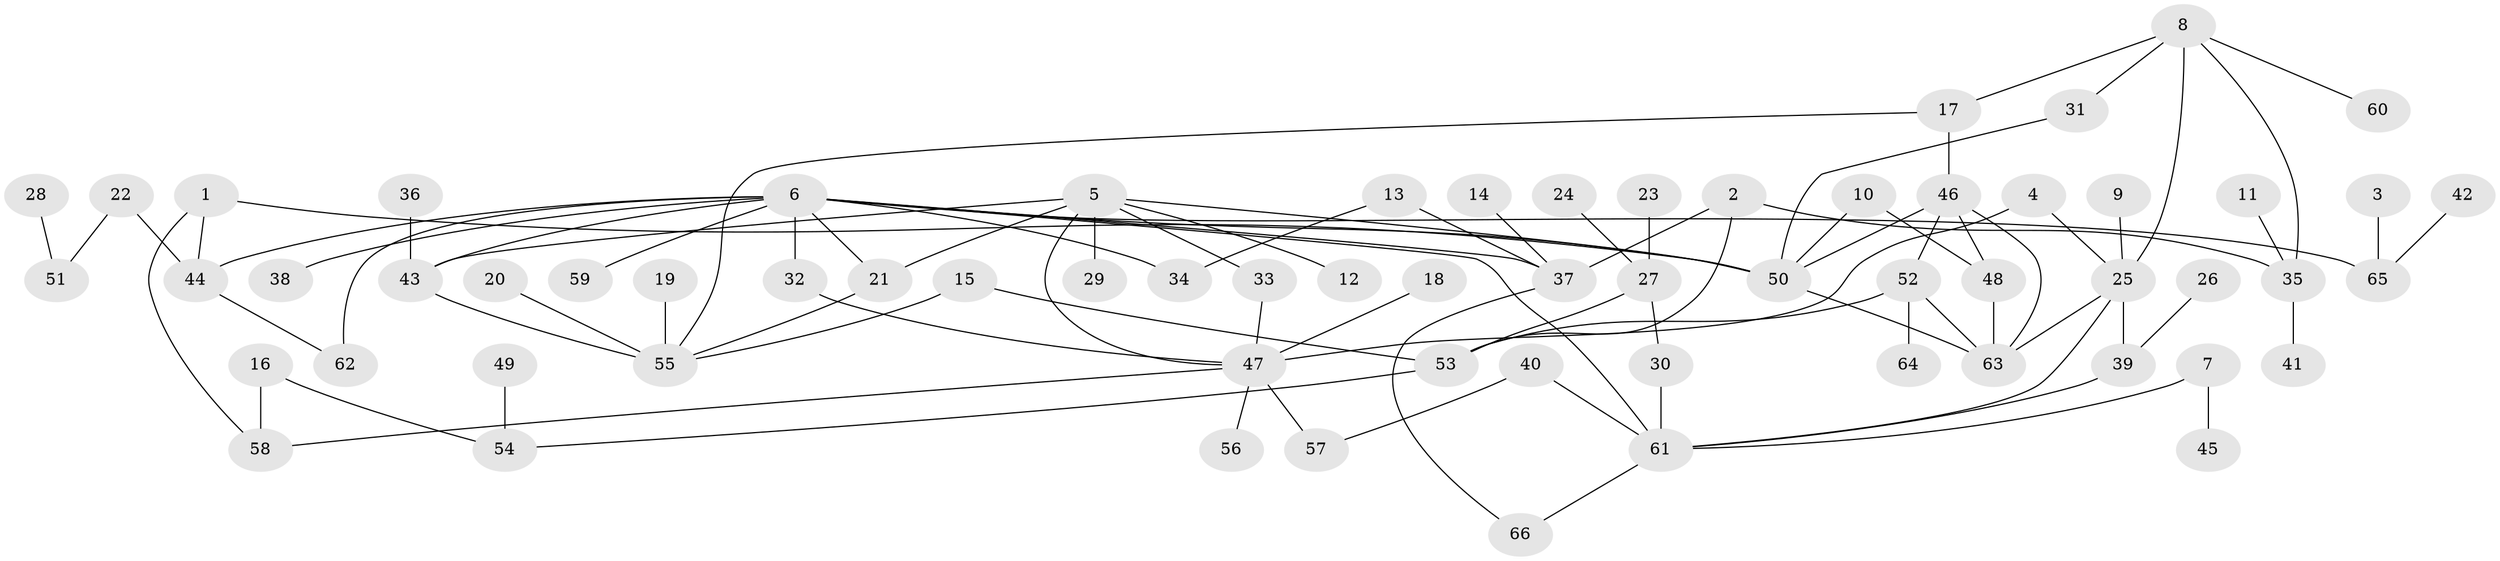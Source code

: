 // original degree distribution, {6: 0.015267175572519083, 8: 0.015267175572519083, 3: 0.20610687022900764, 4: 0.0916030534351145, 5: 0.05343511450381679, 7: 0.015267175572519083, 2: 0.26717557251908397, 1: 0.33587786259541985}
// Generated by graph-tools (version 1.1) at 2025/25/03/09/25 03:25:29]
// undirected, 66 vertices, 91 edges
graph export_dot {
graph [start="1"]
  node [color=gray90,style=filled];
  1;
  2;
  3;
  4;
  5;
  6;
  7;
  8;
  9;
  10;
  11;
  12;
  13;
  14;
  15;
  16;
  17;
  18;
  19;
  20;
  21;
  22;
  23;
  24;
  25;
  26;
  27;
  28;
  29;
  30;
  31;
  32;
  33;
  34;
  35;
  36;
  37;
  38;
  39;
  40;
  41;
  42;
  43;
  44;
  45;
  46;
  47;
  48;
  49;
  50;
  51;
  52;
  53;
  54;
  55;
  56;
  57;
  58;
  59;
  60;
  61;
  62;
  63;
  64;
  65;
  66;
  1 -- 44 [weight=1.0];
  1 -- 50 [weight=1.0];
  1 -- 58 [weight=1.0];
  2 -- 35 [weight=1.0];
  2 -- 37 [weight=1.0];
  2 -- 53 [weight=1.0];
  3 -- 65 [weight=1.0];
  4 -- 25 [weight=1.0];
  4 -- 47 [weight=1.0];
  5 -- 12 [weight=1.0];
  5 -- 21 [weight=1.0];
  5 -- 29 [weight=1.0];
  5 -- 33 [weight=1.0];
  5 -- 43 [weight=1.0];
  5 -- 47 [weight=1.0];
  5 -- 50 [weight=1.0];
  6 -- 21 [weight=1.0];
  6 -- 32 [weight=1.0];
  6 -- 34 [weight=1.0];
  6 -- 37 [weight=1.0];
  6 -- 38 [weight=1.0];
  6 -- 43 [weight=1.0];
  6 -- 44 [weight=1.0];
  6 -- 50 [weight=1.0];
  6 -- 59 [weight=1.0];
  6 -- 61 [weight=1.0];
  6 -- 62 [weight=2.0];
  6 -- 65 [weight=1.0];
  7 -- 45 [weight=1.0];
  7 -- 61 [weight=1.0];
  8 -- 17 [weight=1.0];
  8 -- 25 [weight=1.0];
  8 -- 31 [weight=1.0];
  8 -- 35 [weight=1.0];
  8 -- 60 [weight=1.0];
  9 -- 25 [weight=1.0];
  10 -- 48 [weight=1.0];
  10 -- 50 [weight=1.0];
  11 -- 35 [weight=1.0];
  13 -- 34 [weight=1.0];
  13 -- 37 [weight=2.0];
  14 -- 37 [weight=1.0];
  15 -- 53 [weight=1.0];
  15 -- 55 [weight=1.0];
  16 -- 54 [weight=1.0];
  16 -- 58 [weight=1.0];
  17 -- 46 [weight=1.0];
  17 -- 55 [weight=1.0];
  18 -- 47 [weight=1.0];
  19 -- 55 [weight=1.0];
  20 -- 55 [weight=1.0];
  21 -- 55 [weight=1.0];
  22 -- 44 [weight=1.0];
  22 -- 51 [weight=1.0];
  23 -- 27 [weight=1.0];
  24 -- 27 [weight=1.0];
  25 -- 39 [weight=1.0];
  25 -- 61 [weight=1.0];
  25 -- 63 [weight=1.0];
  26 -- 39 [weight=1.0];
  27 -- 30 [weight=1.0];
  27 -- 53 [weight=1.0];
  28 -- 51 [weight=1.0];
  30 -- 61 [weight=1.0];
  31 -- 50 [weight=1.0];
  32 -- 47 [weight=1.0];
  33 -- 47 [weight=1.0];
  35 -- 41 [weight=1.0];
  36 -- 43 [weight=1.0];
  37 -- 66 [weight=1.0];
  39 -- 61 [weight=1.0];
  40 -- 57 [weight=1.0];
  40 -- 61 [weight=1.0];
  42 -- 65 [weight=1.0];
  43 -- 55 [weight=2.0];
  44 -- 62 [weight=1.0];
  46 -- 48 [weight=1.0];
  46 -- 50 [weight=1.0];
  46 -- 52 [weight=1.0];
  46 -- 63 [weight=1.0];
  47 -- 56 [weight=1.0];
  47 -- 57 [weight=1.0];
  47 -- 58 [weight=1.0];
  48 -- 63 [weight=1.0];
  49 -- 54 [weight=1.0];
  50 -- 63 [weight=2.0];
  52 -- 53 [weight=1.0];
  52 -- 63 [weight=1.0];
  52 -- 64 [weight=1.0];
  53 -- 54 [weight=1.0];
  61 -- 66 [weight=1.0];
}
